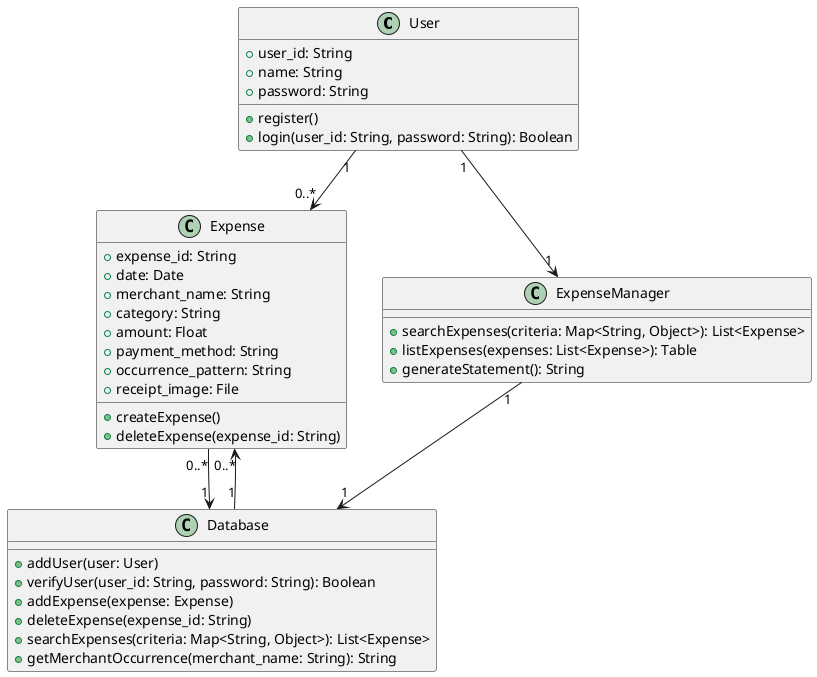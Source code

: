 @startuml class
class User {
    + user_id: String
    + name: String
    + password: String
    + register()
    + login(user_id: String, password: String): Boolean
}

class Expense {
    + expense_id: String
    + date: Date
    + merchant_name: String
    + category: String
    + amount: Float
    + payment_method: String
    + occurrence_pattern: String
    + receipt_image: File
    + createExpense()
    + deleteExpense(expense_id: String)
}

class ExpenseManager {
    + searchExpenses(criteria: Map<String, Object>): List<Expense>
    + listExpenses(expenses: List<Expense>): Table
    + generateStatement(): String
}

class Database {
    + addUser(user: User)
    + verifyUser(user_id: String, password: String): Boolean
    + addExpense(expense: Expense)
    + deleteExpense(expense_id: String)
    + searchExpenses(criteria: Map<String, Object>): List<Expense>
    + getMerchantOccurrence(merchant_name: String): String
}

User "1" --> "0..*" Expense
User "1" --> "1" ExpenseManager
ExpenseManager "1" --> "1" Database
Expense "0..*" --> "1" Database
Database "1" --> "0..*" Expense

@enduml